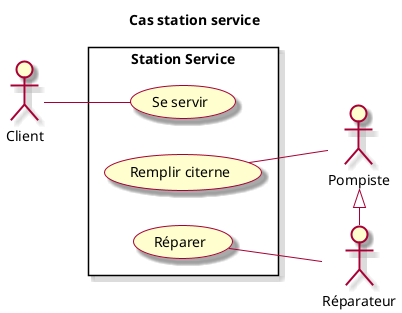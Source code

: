 @startuml
left to right direction
skin rose

title Cas station service 
actor Client
actor Pompiste 
actor Réparateur
rectangle "Station Service" {
(Se servir)
(Remplir citerne)
usecase (Réparer)
}
Client -- (Se servir)
(Remplir citerne) -- Pompiste
(Réparer) -- Réparateur
(Pompiste) <|- (Réparateur)

@enduml